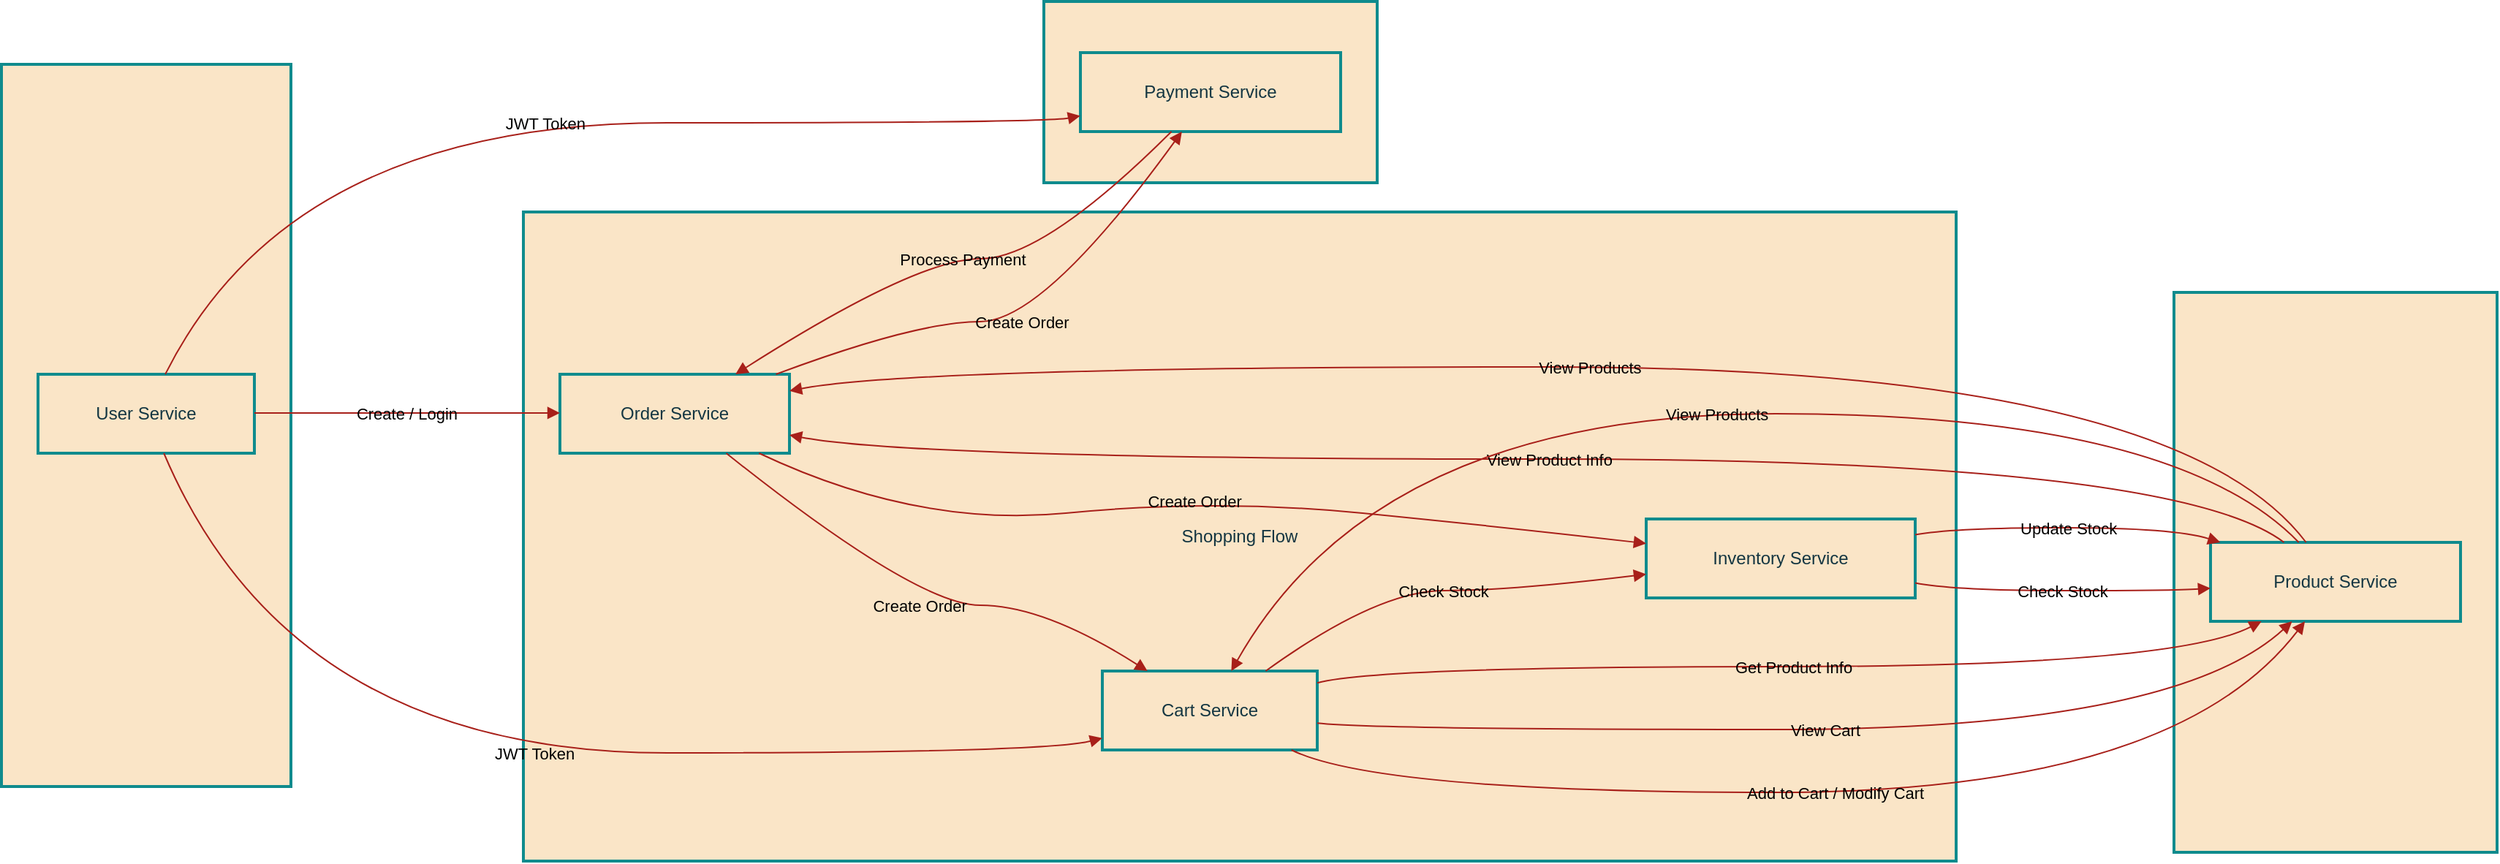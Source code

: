 <mxfile version="26.0.14">
  <diagram name="Page-1" id="wd92PYWCTObRYV96_ZUk">
    <mxGraphModel dx="1687" dy="929" grid="1" gridSize="10" guides="1" tooltips="1" connect="1" arrows="1" fold="1" page="1" pageScale="1" pageWidth="850" pageHeight="1100" math="0" shadow="0">
      <root>
        <mxCell id="0" />
        <mxCell id="1" parent="0" />
        <mxCell id="JcGq6LW4TB2wf9Zu19Ke-1" value="Payment Flow" style="whiteSpace=wrap;strokeWidth=2;labelBackgroundColor=none;fillColor=#FAE5C7;strokeColor=#0F8B8D;fontColor=#143642;" vertex="1" parent="1">
          <mxGeometry x="733" y="20" width="228" height="124" as="geometry" />
        </mxCell>
        <mxCell id="JcGq6LW4TB2wf9Zu19Ke-2" value="Shopping Flow" style="whiteSpace=wrap;strokeWidth=2;labelBackgroundColor=none;fillColor=#FAE5C7;strokeColor=#0F8B8D;fontColor=#143642;" vertex="1" parent="1">
          <mxGeometry x="377" y="164" width="980" height="444" as="geometry" />
        </mxCell>
        <mxCell id="JcGq6LW4TB2wf9Zu19Ke-3" value="Product Management" style="whiteSpace=wrap;strokeWidth=2;labelBackgroundColor=none;fillColor=#FAE5C7;strokeColor=#0F8B8D;fontColor=#143642;" vertex="1" parent="1">
          <mxGeometry x="1506" y="219" width="221" height="383" as="geometry" />
        </mxCell>
        <mxCell id="JcGq6LW4TB2wf9Zu19Ke-4" value="User Management" style="whiteSpace=wrap;strokeWidth=2;labelBackgroundColor=none;fillColor=#FAE5C7;strokeColor=#0F8B8D;fontColor=#143642;" vertex="1" parent="1">
          <mxGeometry x="20" y="63" width="198" height="494" as="geometry" />
        </mxCell>
        <mxCell id="JcGq6LW4TB2wf9Zu19Ke-5" value="User Service" style="whiteSpace=wrap;strokeWidth=2;labelBackgroundColor=none;fillColor=#FAE5C7;strokeColor=#0F8B8D;fontColor=#143642;" vertex="1" parent="1">
          <mxGeometry x="45" y="275" width="148" height="54" as="geometry" />
        </mxCell>
        <mxCell id="JcGq6LW4TB2wf9Zu19Ke-6" value="Product Service" style="whiteSpace=wrap;strokeWidth=2;labelBackgroundColor=none;fillColor=#FAE5C7;strokeColor=#0F8B8D;fontColor=#143642;" vertex="1" parent="1">
          <mxGeometry x="1531" y="390" width="171" height="54" as="geometry" />
        </mxCell>
        <mxCell id="JcGq6LW4TB2wf9Zu19Ke-7" value="Cart Service" style="whiteSpace=wrap;strokeWidth=2;labelBackgroundColor=none;fillColor=#FAE5C7;strokeColor=#0F8B8D;fontColor=#143642;" vertex="1" parent="1">
          <mxGeometry x="773" y="478" width="147" height="54" as="geometry" />
        </mxCell>
        <mxCell id="JcGq6LW4TB2wf9Zu19Ke-8" value="Inventory Service" style="whiteSpace=wrap;strokeWidth=2;labelBackgroundColor=none;fillColor=#FAE5C7;strokeColor=#0F8B8D;fontColor=#143642;" vertex="1" parent="1">
          <mxGeometry x="1145" y="374" width="184" height="54" as="geometry" />
        </mxCell>
        <mxCell id="JcGq6LW4TB2wf9Zu19Ke-9" value="Order Service" style="whiteSpace=wrap;strokeWidth=2;labelBackgroundColor=none;fillColor=#FAE5C7;strokeColor=#0F8B8D;fontColor=#143642;" vertex="1" parent="1">
          <mxGeometry x="402" y="275" width="157" height="54" as="geometry" />
        </mxCell>
        <mxCell id="JcGq6LW4TB2wf9Zu19Ke-10" value="Payment Service" style="whiteSpace=wrap;strokeWidth=2;labelBackgroundColor=none;fillColor=#FAE5C7;strokeColor=#0F8B8D;fontColor=#143642;" vertex="1" parent="1">
          <mxGeometry x="758" y="55" width="178" height="54" as="geometry" />
        </mxCell>
        <mxCell id="JcGq6LW4TB2wf9Zu19Ke-11" value="Create / Login" style="curved=1;startArrow=none;endArrow=block;exitX=1;exitY=0.49;entryX=0;entryY=0.49;rounded=0;labelBackgroundColor=none;strokeColor=#A8201A;fontColor=default;" edge="1" parent="1" source="JcGq6LW4TB2wf9Zu19Ke-5" target="JcGq6LW4TB2wf9Zu19Ke-9">
          <mxGeometry relative="1" as="geometry">
            <Array as="points" />
          </mxGeometry>
        </mxCell>
        <mxCell id="JcGq6LW4TB2wf9Zu19Ke-12" value="JWT Token" style="curved=1;startArrow=none;endArrow=block;exitX=0.58;exitY=0.99;entryX=0;entryY=0.85;rounded=0;labelBackgroundColor=none;strokeColor=#A8201A;fontColor=default;" edge="1" parent="1" source="JcGq6LW4TB2wf9Zu19Ke-5" target="JcGq6LW4TB2wf9Zu19Ke-7">
          <mxGeometry relative="1" as="geometry">
            <Array as="points">
              <mxPoint x="218" y="534" />
              <mxPoint x="733" y="534" />
            </Array>
          </mxGeometry>
        </mxCell>
        <mxCell id="JcGq6LW4TB2wf9Zu19Ke-13" value="JWT Token" style="curved=1;startArrow=none;endArrow=block;exitX=0.59;exitY=-0.01;entryX=0;entryY=0.8;rounded=0;labelBackgroundColor=none;strokeColor=#A8201A;fontColor=default;" edge="1" parent="1" source="JcGq6LW4TB2wf9Zu19Ke-5" target="JcGq6LW4TB2wf9Zu19Ke-10">
          <mxGeometry relative="1" as="geometry">
            <Array as="points">
              <mxPoint x="218" y="103" />
              <mxPoint x="733" y="103" />
            </Array>
          </mxGeometry>
        </mxCell>
        <mxCell id="JcGq6LW4TB2wf9Zu19Ke-14" value="Add to Cart / Modify Cart" style="curved=1;startArrow=none;endArrow=block;exitX=0.88;exitY=1;entryX=0.38;entryY=0.99;rounded=0;labelBackgroundColor=none;strokeColor=#A8201A;fontColor=default;" edge="1" parent="1" source="JcGq6LW4TB2wf9Zu19Ke-7" target="JcGq6LW4TB2wf9Zu19Ke-6">
          <mxGeometry relative="1" as="geometry">
            <Array as="points">
              <mxPoint x="961" y="561" />
              <mxPoint x="1506" y="561" />
            </Array>
          </mxGeometry>
        </mxCell>
        <mxCell id="JcGq6LW4TB2wf9Zu19Ke-15" value="View Cart" style="curved=1;startArrow=none;endArrow=block;exitX=1;exitY=0.66;entryX=0.33;entryY=0.99;rounded=0;labelBackgroundColor=none;strokeColor=#A8201A;fontColor=default;" edge="1" parent="1" source="JcGq6LW4TB2wf9Zu19Ke-7" target="JcGq6LW4TB2wf9Zu19Ke-6">
          <mxGeometry relative="1" as="geometry">
            <Array as="points">
              <mxPoint x="961" y="518" />
              <mxPoint x="1506" y="518" />
            </Array>
          </mxGeometry>
        </mxCell>
        <mxCell id="JcGq6LW4TB2wf9Zu19Ke-16" value="Get Product Info" style="curved=1;startArrow=none;endArrow=block;exitX=1;exitY=0.15;entryX=0.21;entryY=0.99;rounded=0;labelBackgroundColor=none;strokeColor=#A8201A;fontColor=default;" edge="1" parent="1" source="JcGq6LW4TB2wf9Zu19Ke-7" target="JcGq6LW4TB2wf9Zu19Ke-6">
          <mxGeometry relative="1" as="geometry">
            <Array as="points">
              <mxPoint x="961" y="475" />
              <mxPoint x="1506" y="475" />
            </Array>
          </mxGeometry>
        </mxCell>
        <mxCell id="JcGq6LW4TB2wf9Zu19Ke-17" value="Check Stock" style="curved=1;startArrow=none;endArrow=block;exitX=0.76;exitY=0;entryX=0;entryY=0.7;rounded=0;labelBackgroundColor=none;strokeColor=#A8201A;fontColor=default;" edge="1" parent="1" source="JcGq6LW4TB2wf9Zu19Ke-7" target="JcGq6LW4TB2wf9Zu19Ke-8">
          <mxGeometry relative="1" as="geometry">
            <Array as="points">
              <mxPoint x="961" y="423" />
              <mxPoint x="1052" y="423" />
            </Array>
          </mxGeometry>
        </mxCell>
        <mxCell id="JcGq6LW4TB2wf9Zu19Ke-18" value="Check Stock" style="curved=1;startArrow=none;endArrow=block;exitX=1;exitY=0.81;entryX=0;entryY=0.58;rounded=0;labelBackgroundColor=none;strokeColor=#A8201A;fontColor=default;" edge="1" parent="1" source="JcGq6LW4TB2wf9Zu19Ke-8" target="JcGq6LW4TB2wf9Zu19Ke-6">
          <mxGeometry relative="1" as="geometry">
            <Array as="points">
              <mxPoint x="1356" y="423" />
              <mxPoint x="1506" y="423" />
            </Array>
          </mxGeometry>
        </mxCell>
        <mxCell id="JcGq6LW4TB2wf9Zu19Ke-19" value="Update Stock" style="curved=1;startArrow=none;endArrow=block;exitX=1;exitY=0.2;entryX=0.03;entryY=-0.01;rounded=0;labelBackgroundColor=none;strokeColor=#A8201A;fontColor=default;" edge="1" parent="1" source="JcGq6LW4TB2wf9Zu19Ke-8" target="JcGq6LW4TB2wf9Zu19Ke-6">
          <mxGeometry relative="1" as="geometry">
            <Array as="points">
              <mxPoint x="1356" y="380" />
              <mxPoint x="1506" y="380" />
            </Array>
          </mxGeometry>
        </mxCell>
        <mxCell id="JcGq6LW4TB2wf9Zu19Ke-20" value="Create Order" style="curved=1;startArrow=none;endArrow=block;exitX=0.72;exitY=0.99;entryX=0.21;entryY=0;rounded=0;labelBackgroundColor=none;strokeColor=#A8201A;fontColor=default;" edge="1" parent="1" source="JcGq6LW4TB2wf9Zu19Ke-9" target="JcGq6LW4TB2wf9Zu19Ke-7">
          <mxGeometry relative="1" as="geometry">
            <Array as="points">
              <mxPoint x="646" y="433" />
              <mxPoint x="733" y="433" />
            </Array>
          </mxGeometry>
        </mxCell>
        <mxCell id="JcGq6LW4TB2wf9Zu19Ke-21" value="Create Order" style="curved=1;startArrow=none;endArrow=block;exitX=0.86;exitY=0.99;entryX=0;entryY=0.31;rounded=0;labelBackgroundColor=none;strokeColor=#A8201A;fontColor=default;" edge="1" parent="1" source="JcGq6LW4TB2wf9Zu19Ke-9" target="JcGq6LW4TB2wf9Zu19Ke-8">
          <mxGeometry relative="1" as="geometry">
            <Array as="points">
              <mxPoint x="646" y="380" />
              <mxPoint x="850" y="360" />
              <mxPoint x="1052" y="380" />
            </Array>
          </mxGeometry>
        </mxCell>
        <mxCell id="JcGq6LW4TB2wf9Zu19Ke-22" value="Create Order" style="curved=1;startArrow=none;endArrow=block;exitX=0.95;exitY=-0.01;entryX=0.39;entryY=1;rounded=0;labelBackgroundColor=none;strokeColor=#A8201A;fontColor=default;" edge="1" parent="1" source="JcGq6LW4TB2wf9Zu19Ke-9" target="JcGq6LW4TB2wf9Zu19Ke-10">
          <mxGeometry relative="1" as="geometry">
            <Array as="points">
              <mxPoint x="646" y="239" />
              <mxPoint x="733" y="239" />
            </Array>
          </mxGeometry>
        </mxCell>
        <mxCell id="JcGq6LW4TB2wf9Zu19Ke-23" value="Process Payment" style="curved=1;startArrow=none;endArrow=block;exitX=0.35;exitY=1;entryX=0.77;entryY=-0.01;rounded=0;labelBackgroundColor=none;strokeColor=#A8201A;fontColor=default;" edge="1" parent="1" source="JcGq6LW4TB2wf9Zu19Ke-10" target="JcGq6LW4TB2wf9Zu19Ke-9">
          <mxGeometry relative="1" as="geometry">
            <Array as="points">
              <mxPoint x="733" y="196" />
              <mxPoint x="646" y="196" />
            </Array>
          </mxGeometry>
        </mxCell>
        <mxCell id="JcGq6LW4TB2wf9Zu19Ke-24" value="View Product Info" style="curved=1;startArrow=none;endArrow=block;exitX=0.29;exitY=-0.01;entryX=1;entryY=0.77;rounded=0;labelBackgroundColor=none;strokeColor=#A8201A;fontColor=default;" edge="1" parent="1" source="JcGq6LW4TB2wf9Zu19Ke-6" target="JcGq6LW4TB2wf9Zu19Ke-9">
          <mxGeometry relative="1" as="geometry">
            <Array as="points">
              <mxPoint x="1506" y="333" />
              <mxPoint x="646" y="333" />
            </Array>
          </mxGeometry>
        </mxCell>
        <mxCell id="JcGq6LW4TB2wf9Zu19Ke-25" value="View Products" style="curved=1;startArrow=none;endArrow=block;exitX=0.35;exitY=-0.01;entryX=0.6;entryY=0;rounded=0;labelBackgroundColor=none;strokeColor=#A8201A;fontColor=default;" edge="1" parent="1" source="JcGq6LW4TB2wf9Zu19Ke-6" target="JcGq6LW4TB2wf9Zu19Ke-7">
          <mxGeometry relative="1" as="geometry">
            <Array as="points">
              <mxPoint x="1506" y="302" />
              <mxPoint x="961" y="302" />
            </Array>
          </mxGeometry>
        </mxCell>
        <mxCell id="JcGq6LW4TB2wf9Zu19Ke-26" value="View Products" style="curved=1;startArrow=none;endArrow=block;exitX=0.38;exitY=-0.01;entryX=1;entryY=0.21;rounded=0;labelBackgroundColor=none;strokeColor=#A8201A;fontColor=default;" edge="1" parent="1" source="JcGq6LW4TB2wf9Zu19Ke-6" target="JcGq6LW4TB2wf9Zu19Ke-9">
          <mxGeometry relative="1" as="geometry">
            <Array as="points">
              <mxPoint x="1506" y="270" />
              <mxPoint x="646" y="270" />
            </Array>
          </mxGeometry>
        </mxCell>
      </root>
    </mxGraphModel>
  </diagram>
</mxfile>
